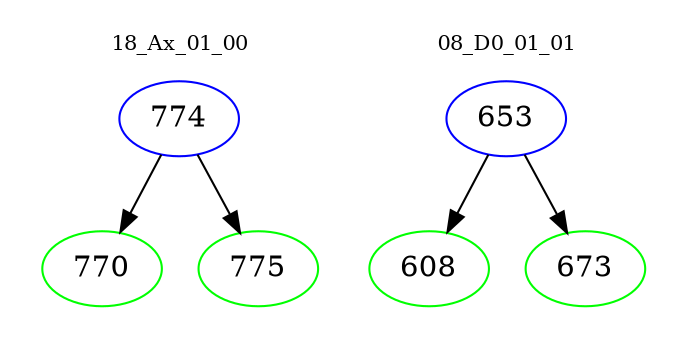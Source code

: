 digraph{
subgraph cluster_0 {
color = white
label = "18_Ax_01_00";
fontsize=10;
T0_774 [label="774", color="blue"]
T0_774 -> T0_770 [color="black"]
T0_770 [label="770", color="green"]
T0_774 -> T0_775 [color="black"]
T0_775 [label="775", color="green"]
}
subgraph cluster_1 {
color = white
label = "08_D0_01_01";
fontsize=10;
T1_653 [label="653", color="blue"]
T1_653 -> T1_608 [color="black"]
T1_608 [label="608", color="green"]
T1_653 -> T1_673 [color="black"]
T1_673 [label="673", color="green"]
}
}
